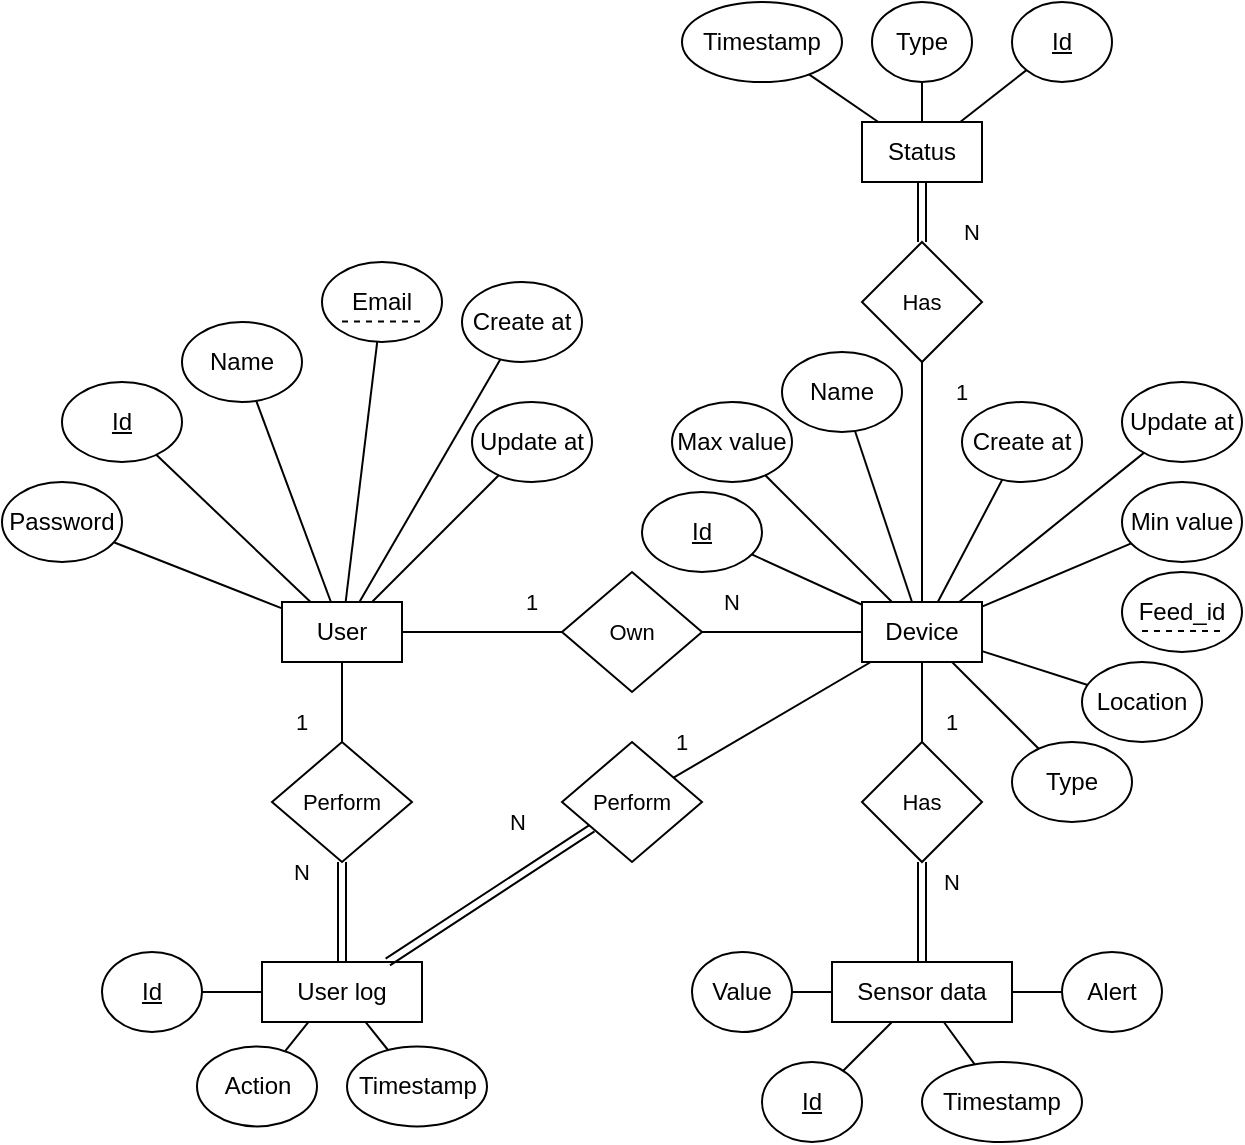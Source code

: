 <mxfile version="24.7.8">
  <diagram name="Page-1" id="jaJfqy32BlPvXBbWafyM">
    <mxGraphModel dx="1195" dy="1524" grid="1" gridSize="10" guides="1" tooltips="1" connect="1" arrows="1" fold="1" page="1" pageScale="1" pageWidth="1169" pageHeight="827" math="0" shadow="0">
      <root>
        <mxCell id="0" />
        <mxCell id="1" parent="0" />
        <mxCell id="_8KB8Ig3Bxyy8Yuee4_m-85" style="edgeStyle=none;shape=connector;rounded=0;orthogonalLoop=1;jettySize=auto;html=1;strokeColor=default;align=center;verticalAlign=middle;fontFamily=Helvetica;fontSize=11;fontColor=default;labelBackgroundColor=default;endArrow=none;endFill=0;" parent="1" source="_8KB8Ig3Bxyy8Yuee4_m-84" target="_8KB8Ig3Bxyy8Yuee4_m-5" edge="1">
          <mxGeometry relative="1" as="geometry" />
        </mxCell>
        <mxCell id="_8KB8Ig3Bxyy8Yuee4_m-56" style="edgeStyle=none;shape=connector;rounded=0;orthogonalLoop=1;jettySize=auto;html=1;strokeColor=default;align=center;verticalAlign=middle;fontFamily=Helvetica;fontSize=11;fontColor=default;labelBackgroundColor=default;endArrow=none;endFill=0;" parent="1" source="_8KB8Ig3Bxyy8Yuee4_m-55" target="_8KB8Ig3Bxyy8Yuee4_m-5" edge="1">
          <mxGeometry relative="1" as="geometry" />
        </mxCell>
        <mxCell id="_8KB8Ig3Bxyy8Yuee4_m-39" value="" style="edgeStyle=none;shape=connector;rounded=0;orthogonalLoop=1;jettySize=auto;html=1;strokeColor=default;align=center;verticalAlign=middle;fontFamily=Helvetica;fontSize=11;fontColor=default;labelBackgroundColor=default;endArrow=none;endFill=0;" parent="1" source="_8KB8Ig3Bxyy8Yuee4_m-1" target="_8KB8Ig3Bxyy8Yuee4_m-37" edge="1">
          <mxGeometry relative="1" as="geometry" />
        </mxCell>
        <mxCell id="J0UW6QxLmxCcvmy9IE3s-6" value="" style="edgeStyle=orthogonalEdgeStyle;rounded=0;orthogonalLoop=1;jettySize=auto;html=1;startArrow=none;startFill=0;endArrow=none;endFill=0;" parent="1" source="_8KB8Ig3Bxyy8Yuee4_m-1" target="J0UW6QxLmxCcvmy9IE3s-5" edge="1">
          <mxGeometry relative="1" as="geometry" />
        </mxCell>
        <mxCell id="_8KB8Ig3Bxyy8Yuee4_m-1" value="User" style="rounded=0;whiteSpace=wrap;html=1;" parent="1" vertex="1">
          <mxGeometry x="310" y="210" width="60" height="30" as="geometry" />
        </mxCell>
        <mxCell id="_8KB8Ig3Bxyy8Yuee4_m-78" value="" style="edgeStyle=none;shape=connector;rounded=0;orthogonalLoop=1;jettySize=auto;html=1;strokeColor=default;align=center;verticalAlign=middle;fontFamily=Helvetica;fontSize=11;fontColor=default;labelBackgroundColor=default;endArrow=none;endFill=0;" parent="1" source="_8KB8Ig3Bxyy8Yuee4_m-5" target="_8KB8Ig3Bxyy8Yuee4_m-77" edge="1">
          <mxGeometry relative="1" as="geometry" />
        </mxCell>
        <mxCell id="J0UW6QxLmxCcvmy9IE3s-9" style="edgeStyle=none;shape=connector;rounded=0;orthogonalLoop=1;jettySize=auto;html=1;strokeColor=default;align=center;verticalAlign=middle;fontFamily=Helvetica;fontSize=11;fontColor=default;labelBackgroundColor=default;startArrow=none;startFill=0;endArrow=none;endFill=0;" parent="1" source="_8KB8Ig3Bxyy8Yuee4_m-5" target="J0UW6QxLmxCcvmy9IE3s-8" edge="1">
          <mxGeometry relative="1" as="geometry" />
        </mxCell>
        <mxCell id="4ZJPIbdeTPFLNm4qBbml-3" style="rounded=0;orthogonalLoop=1;jettySize=auto;html=1;endArrow=none;endFill=0;" parent="1" source="_8KB8Ig3Bxyy8Yuee4_m-5" target="4ZJPIbdeTPFLNm4qBbml-2" edge="1">
          <mxGeometry relative="1" as="geometry" />
        </mxCell>
        <mxCell id="_8KB8Ig3Bxyy8Yuee4_m-5" value="&lt;div&gt;Device&lt;/div&gt;" style="rounded=0;whiteSpace=wrap;html=1;" parent="1" vertex="1">
          <mxGeometry x="600" y="210" width="60" height="30" as="geometry" />
        </mxCell>
        <mxCell id="J0UW6QxLmxCcvmy9IE3s-2" style="rounded=0;orthogonalLoop=1;jettySize=auto;html=1;endArrow=none;endFill=0;" parent="1" source="_8KB8Ig3Bxyy8Yuee4_m-6" target="J0UW6QxLmxCcvmy9IE3s-1" edge="1">
          <mxGeometry relative="1" as="geometry" />
        </mxCell>
        <mxCell id="_8KB8Ig3Bxyy8Yuee4_m-6" value="&lt;div&gt;Sensor data&lt;/div&gt;" style="rounded=0;whiteSpace=wrap;html=1;" parent="1" vertex="1">
          <mxGeometry x="585" y="390" width="90" height="30" as="geometry" />
        </mxCell>
        <mxCell id="_8KB8Ig3Bxyy8Yuee4_m-10" style="rounded=0;orthogonalLoop=1;jettySize=auto;html=1;endArrow=none;endFill=0;" parent="1" source="_8KB8Ig3Bxyy8Yuee4_m-9" target="_8KB8Ig3Bxyy8Yuee4_m-1" edge="1">
          <mxGeometry relative="1" as="geometry" />
        </mxCell>
        <mxCell id="_8KB8Ig3Bxyy8Yuee4_m-9" value="&lt;u&gt;Id&lt;/u&gt;" style="ellipse;whiteSpace=wrap;html=1;" parent="1" vertex="1">
          <mxGeometry x="200" y="100" width="60" height="40" as="geometry" />
        </mxCell>
        <mxCell id="_8KB8Ig3Bxyy8Yuee4_m-14" value="" style="edgeStyle=none;shape=connector;rounded=0;orthogonalLoop=1;jettySize=auto;html=1;strokeColor=default;align=center;verticalAlign=middle;fontFamily=Helvetica;fontSize=11;fontColor=default;labelBackgroundColor=default;endArrow=none;endFill=0;" parent="1" source="_8KB8Ig3Bxyy8Yuee4_m-12" target="_8KB8Ig3Bxyy8Yuee4_m-1" edge="1">
          <mxGeometry relative="1" as="geometry" />
        </mxCell>
        <mxCell id="_8KB8Ig3Bxyy8Yuee4_m-12" value="Name" style="ellipse;whiteSpace=wrap;html=1;" parent="1" vertex="1">
          <mxGeometry x="260" y="70" width="60" height="40" as="geometry" />
        </mxCell>
        <mxCell id="_8KB8Ig3Bxyy8Yuee4_m-15" style="edgeStyle=none;shape=connector;rounded=0;orthogonalLoop=1;jettySize=auto;html=1;strokeColor=default;align=center;verticalAlign=middle;fontFamily=Helvetica;fontSize=11;fontColor=default;labelBackgroundColor=default;endArrow=none;endFill=0;" parent="1" source="_8KB8Ig3Bxyy8Yuee4_m-13" target="_8KB8Ig3Bxyy8Yuee4_m-1" edge="1">
          <mxGeometry relative="1" as="geometry" />
        </mxCell>
        <mxCell id="_8KB8Ig3Bxyy8Yuee4_m-13" value="Email" style="ellipse;whiteSpace=wrap;html=1;" parent="1" vertex="1">
          <mxGeometry x="330" y="40" width="60" height="40" as="geometry" />
        </mxCell>
        <mxCell id="_8KB8Ig3Bxyy8Yuee4_m-17" style="edgeStyle=none;shape=connector;rounded=0;orthogonalLoop=1;jettySize=auto;html=1;strokeColor=default;align=center;verticalAlign=middle;fontFamily=Helvetica;fontSize=11;fontColor=default;labelBackgroundColor=default;endArrow=none;endFill=0;" parent="1" source="_8KB8Ig3Bxyy8Yuee4_m-16" target="_8KB8Ig3Bxyy8Yuee4_m-1" edge="1">
          <mxGeometry relative="1" as="geometry" />
        </mxCell>
        <mxCell id="_8KB8Ig3Bxyy8Yuee4_m-16" value="Password" style="ellipse;whiteSpace=wrap;html=1;" parent="1" vertex="1">
          <mxGeometry x="170" y="150" width="60" height="40" as="geometry" />
        </mxCell>
        <mxCell id="_8KB8Ig3Bxyy8Yuee4_m-19" style="edgeStyle=none;shape=connector;rounded=0;orthogonalLoop=1;jettySize=auto;html=1;strokeColor=default;align=center;verticalAlign=middle;fontFamily=Helvetica;fontSize=11;fontColor=default;labelBackgroundColor=default;endArrow=none;endFill=0;" parent="1" source="_8KB8Ig3Bxyy8Yuee4_m-18" target="_8KB8Ig3Bxyy8Yuee4_m-1" edge="1">
          <mxGeometry relative="1" as="geometry" />
        </mxCell>
        <mxCell id="_8KB8Ig3Bxyy8Yuee4_m-18" value="Create at" style="ellipse;whiteSpace=wrap;html=1;" parent="1" vertex="1">
          <mxGeometry x="400" y="50" width="60" height="40" as="geometry" />
        </mxCell>
        <mxCell id="_8KB8Ig3Bxyy8Yuee4_m-21" style="edgeStyle=none;shape=connector;rounded=0;orthogonalLoop=1;jettySize=auto;html=1;strokeColor=default;align=center;verticalAlign=middle;fontFamily=Helvetica;fontSize=11;fontColor=default;labelBackgroundColor=default;endArrow=none;endFill=0;" parent="1" source="_8KB8Ig3Bxyy8Yuee4_m-20" target="_8KB8Ig3Bxyy8Yuee4_m-1" edge="1">
          <mxGeometry relative="1" as="geometry" />
        </mxCell>
        <mxCell id="_8KB8Ig3Bxyy8Yuee4_m-20" value="Update at" style="ellipse;whiteSpace=wrap;html=1;" parent="1" vertex="1">
          <mxGeometry x="405" y="110" width="60" height="40" as="geometry" />
        </mxCell>
        <mxCell id="_8KB8Ig3Bxyy8Yuee4_m-40" value="" style="edgeStyle=none;shape=connector;rounded=0;orthogonalLoop=1;jettySize=auto;html=1;strokeColor=default;align=center;verticalAlign=middle;fontFamily=Helvetica;fontSize=11;fontColor=default;labelBackgroundColor=default;endArrow=none;endFill=0;" parent="1" source="_8KB8Ig3Bxyy8Yuee4_m-37" target="_8KB8Ig3Bxyy8Yuee4_m-5" edge="1">
          <mxGeometry relative="1" as="geometry" />
        </mxCell>
        <mxCell id="_8KB8Ig3Bxyy8Yuee4_m-37" value="Own" style="rhombus;whiteSpace=wrap;html=1;fontFamily=Helvetica;fontSize=11;fontColor=default;labelBackgroundColor=default;" parent="1" vertex="1">
          <mxGeometry x="450" y="195" width="70" height="60" as="geometry" />
        </mxCell>
        <mxCell id="_8KB8Ig3Bxyy8Yuee4_m-41" value="1" style="text;html=1;align=center;verticalAlign=middle;whiteSpace=wrap;rounded=0;fontFamily=Helvetica;fontSize=11;fontColor=default;labelBackgroundColor=default;" parent="1" vertex="1">
          <mxGeometry x="420" y="195" width="30" height="30" as="geometry" />
        </mxCell>
        <mxCell id="_8KB8Ig3Bxyy8Yuee4_m-42" value="N" style="text;html=1;align=center;verticalAlign=middle;whiteSpace=wrap;rounded=0;fontFamily=Helvetica;fontSize=11;fontColor=default;labelBackgroundColor=default;" parent="1" vertex="1">
          <mxGeometry x="520" y="195" width="30" height="30" as="geometry" />
        </mxCell>
        <mxCell id="_8KB8Ig3Bxyy8Yuee4_m-44" style="edgeStyle=none;shape=connector;rounded=0;orthogonalLoop=1;jettySize=auto;html=1;strokeColor=default;align=center;verticalAlign=middle;fontFamily=Helvetica;fontSize=11;fontColor=default;labelBackgroundColor=default;endArrow=none;endFill=0;" parent="1" source="_8KB8Ig3Bxyy8Yuee4_m-43" target="_8KB8Ig3Bxyy8Yuee4_m-5" edge="1">
          <mxGeometry relative="1" as="geometry" />
        </mxCell>
        <mxCell id="_8KB8Ig3Bxyy8Yuee4_m-43" value="&lt;u&gt;Id&lt;/u&gt;" style="ellipse;whiteSpace=wrap;html=1;" parent="1" vertex="1">
          <mxGeometry x="490" y="155" width="60" height="40" as="geometry" />
        </mxCell>
        <mxCell id="_8KB8Ig3Bxyy8Yuee4_m-46" style="edgeStyle=none;shape=connector;rounded=0;orthogonalLoop=1;jettySize=auto;html=1;strokeColor=default;align=center;verticalAlign=middle;fontFamily=Helvetica;fontSize=11;fontColor=default;labelBackgroundColor=default;endArrow=none;endFill=0;" parent="1" source="_8KB8Ig3Bxyy8Yuee4_m-45" target="_8KB8Ig3Bxyy8Yuee4_m-5" edge="1">
          <mxGeometry relative="1" as="geometry" />
        </mxCell>
        <mxCell id="_8KB8Ig3Bxyy8Yuee4_m-45" value="Name" style="ellipse;whiteSpace=wrap;html=1;" parent="1" vertex="1">
          <mxGeometry x="560" y="85" width="60" height="40" as="geometry" />
        </mxCell>
        <mxCell id="_8KB8Ig3Bxyy8Yuee4_m-48" style="edgeStyle=none;shape=connector;rounded=0;orthogonalLoop=1;jettySize=auto;html=1;strokeColor=default;align=center;verticalAlign=middle;fontFamily=Helvetica;fontSize=11;fontColor=default;labelBackgroundColor=default;endArrow=none;endFill=0;" parent="1" source="_8KB8Ig3Bxyy8Yuee4_m-47" target="_8KB8Ig3Bxyy8Yuee4_m-5" edge="1">
          <mxGeometry relative="1" as="geometry" />
        </mxCell>
        <mxCell id="_8KB8Ig3Bxyy8Yuee4_m-47" value="Type" style="ellipse;whiteSpace=wrap;html=1;" parent="1" vertex="1">
          <mxGeometry x="675" y="280" width="60" height="40" as="geometry" />
        </mxCell>
        <mxCell id="_8KB8Ig3Bxyy8Yuee4_m-52" style="edgeStyle=none;shape=connector;rounded=0;orthogonalLoop=1;jettySize=auto;html=1;strokeColor=default;align=center;verticalAlign=middle;fontFamily=Helvetica;fontSize=11;fontColor=default;labelBackgroundColor=default;endArrow=none;endFill=0;" parent="1" source="_8KB8Ig3Bxyy8Yuee4_m-50" target="_8KB8Ig3Bxyy8Yuee4_m-5" edge="1">
          <mxGeometry relative="1" as="geometry" />
        </mxCell>
        <mxCell id="_8KB8Ig3Bxyy8Yuee4_m-54" style="edgeStyle=none;shape=connector;rounded=0;orthogonalLoop=1;jettySize=auto;html=1;strokeColor=default;align=center;verticalAlign=middle;fontFamily=Helvetica;fontSize=11;fontColor=default;labelBackgroundColor=default;endArrow=none;endFill=0;" parent="1" source="_8KB8Ig3Bxyy8Yuee4_m-53" target="_8KB8Ig3Bxyy8Yuee4_m-5" edge="1">
          <mxGeometry relative="1" as="geometry" />
        </mxCell>
        <mxCell id="_8KB8Ig3Bxyy8Yuee4_m-50" value="Location" style="ellipse;whiteSpace=wrap;html=1;" parent="1" vertex="1">
          <mxGeometry x="710" y="240" width="60" height="40" as="geometry" />
        </mxCell>
        <mxCell id="_8KB8Ig3Bxyy8Yuee4_m-53" value="Create at" style="ellipse;whiteSpace=wrap;html=1;" parent="1" vertex="1">
          <mxGeometry x="650" y="110" width="60" height="40" as="geometry" />
        </mxCell>
        <mxCell id="_8KB8Ig3Bxyy8Yuee4_m-55" value="Update at" style="ellipse;whiteSpace=wrap;html=1;" parent="1" vertex="1">
          <mxGeometry x="730" y="100" width="60" height="40" as="geometry" />
        </mxCell>
        <mxCell id="_8KB8Ig3Bxyy8Yuee4_m-72" style="edgeStyle=none;shape=connector;rounded=0;orthogonalLoop=1;jettySize=auto;html=1;strokeColor=default;align=center;verticalAlign=middle;fontFamily=Helvetica;fontSize=11;fontColor=default;labelBackgroundColor=default;endArrow=none;endFill=0;" parent="1" source="_8KB8Ig3Bxyy8Yuee4_m-71" edge="1">
          <mxGeometry relative="1" as="geometry">
            <mxPoint x="323.263" y="419.997" as="targetPoint" />
          </mxGeometry>
        </mxCell>
        <mxCell id="_8KB8Ig3Bxyy8Yuee4_m-71" value="Action" style="ellipse;whiteSpace=wrap;html=1;" parent="1" vertex="1">
          <mxGeometry x="267.5" y="432.2" width="60" height="40" as="geometry" />
        </mxCell>
        <mxCell id="_8KB8Ig3Bxyy8Yuee4_m-74" style="edgeStyle=none;shape=connector;rounded=0;orthogonalLoop=1;jettySize=auto;html=1;strokeColor=default;align=center;verticalAlign=middle;fontFamily=Helvetica;fontSize=11;fontColor=default;labelBackgroundColor=default;endArrow=none;endFill=0;" parent="1" source="_8KB8Ig3Bxyy8Yuee4_m-73" edge="1">
          <mxGeometry relative="1" as="geometry">
            <mxPoint x="351.737" y="419.997" as="targetPoint" />
          </mxGeometry>
        </mxCell>
        <mxCell id="_8KB8Ig3Bxyy8Yuee4_m-73" value="Timestamp" style="ellipse;whiteSpace=wrap;html=1;" parent="1" vertex="1">
          <mxGeometry x="342.5" y="432.2" width="70" height="40" as="geometry" />
        </mxCell>
        <mxCell id="_8KB8Ig3Bxyy8Yuee4_m-79" value="" style="edgeStyle=none;shape=link;rounded=0;orthogonalLoop=1;jettySize=auto;html=1;strokeColor=default;align=center;verticalAlign=middle;fontFamily=Helvetica;fontSize=11;fontColor=default;labelBackgroundColor=default;endArrow=none;endFill=0;" parent="1" source="_8KB8Ig3Bxyy8Yuee4_m-77" target="_8KB8Ig3Bxyy8Yuee4_m-6" edge="1">
          <mxGeometry relative="1" as="geometry" />
        </mxCell>
        <mxCell id="_8KB8Ig3Bxyy8Yuee4_m-77" value="Has" style="rhombus;whiteSpace=wrap;html=1;fontFamily=Helvetica;fontSize=11;fontColor=default;labelBackgroundColor=default;" parent="1" vertex="1">
          <mxGeometry x="600" y="280" width="60" height="60" as="geometry" />
        </mxCell>
        <mxCell id="_8KB8Ig3Bxyy8Yuee4_m-80" value="N" style="text;html=1;align=center;verticalAlign=middle;whiteSpace=wrap;rounded=0;fontFamily=Helvetica;fontSize=11;fontColor=default;labelBackgroundColor=default;" parent="1" vertex="1">
          <mxGeometry x="630" y="335" width="30" height="30" as="geometry" />
        </mxCell>
        <mxCell id="_8KB8Ig3Bxyy8Yuee4_m-81" value="1" style="text;html=1;align=center;verticalAlign=middle;whiteSpace=wrap;rounded=0;fontFamily=Helvetica;fontSize=11;fontColor=default;labelBackgroundColor=default;" parent="1" vertex="1">
          <mxGeometry x="630" y="255" width="30" height="30" as="geometry" />
        </mxCell>
        <mxCell id="_8KB8Ig3Bxyy8Yuee4_m-83" style="edgeStyle=none;shape=connector;rounded=0;orthogonalLoop=1;jettySize=auto;html=1;strokeColor=default;align=center;verticalAlign=middle;fontFamily=Helvetica;fontSize=11;fontColor=default;labelBackgroundColor=default;endArrow=none;endFill=0;" parent="1" source="_8KB8Ig3Bxyy8Yuee4_m-82" target="_8KB8Ig3Bxyy8Yuee4_m-5" edge="1">
          <mxGeometry relative="1" as="geometry" />
        </mxCell>
        <mxCell id="_8KB8Ig3Bxyy8Yuee4_m-82" value="Min value" style="ellipse;whiteSpace=wrap;html=1;" parent="1" vertex="1">
          <mxGeometry x="730" y="150" width="60" height="40" as="geometry" />
        </mxCell>
        <mxCell id="_8KB8Ig3Bxyy8Yuee4_m-84" value="Max value" style="ellipse;whiteSpace=wrap;html=1;" parent="1" vertex="1">
          <mxGeometry x="505" y="110" width="60" height="40" as="geometry" />
        </mxCell>
        <mxCell id="_8KB8Ig3Bxyy8Yuee4_m-100" style="edgeStyle=none;shape=connector;rounded=0;orthogonalLoop=1;jettySize=auto;html=1;strokeColor=default;align=center;verticalAlign=middle;fontFamily=Helvetica;fontSize=11;fontColor=default;labelBackgroundColor=default;endArrow=none;endFill=0;" parent="1" source="_8KB8Ig3Bxyy8Yuee4_m-99" target="_8KB8Ig3Bxyy8Yuee4_m-6" edge="1">
          <mxGeometry relative="1" as="geometry" />
        </mxCell>
        <mxCell id="_8KB8Ig3Bxyy8Yuee4_m-99" value="Value" style="ellipse;whiteSpace=wrap;html=1;" parent="1" vertex="1">
          <mxGeometry x="515" y="385" width="50" height="40" as="geometry" />
        </mxCell>
        <mxCell id="_8KB8Ig3Bxyy8Yuee4_m-103" style="edgeStyle=none;shape=connector;rounded=0;orthogonalLoop=1;jettySize=auto;html=1;strokeColor=default;align=center;verticalAlign=middle;fontFamily=Helvetica;fontSize=11;fontColor=default;labelBackgroundColor=default;endArrow=none;endFill=0;" parent="1" source="_8KB8Ig3Bxyy8Yuee4_m-101" target="_8KB8Ig3Bxyy8Yuee4_m-6" edge="1">
          <mxGeometry relative="1" as="geometry" />
        </mxCell>
        <mxCell id="_8KB8Ig3Bxyy8Yuee4_m-101" value="&lt;u&gt;Id&lt;/u&gt;" style="ellipse;whiteSpace=wrap;html=1;" parent="1" vertex="1">
          <mxGeometry x="550" y="440" width="50" height="40" as="geometry" />
        </mxCell>
        <mxCell id="J0UW6QxLmxCcvmy9IE3s-1" value="Timestamp" style="ellipse;whiteSpace=wrap;html=1;" parent="1" vertex="1">
          <mxGeometry x="630" y="440" width="80" height="40" as="geometry" />
        </mxCell>
        <mxCell id="J0UW6QxLmxCcvmy9IE3s-4" value="User log" style="rounded=0;whiteSpace=wrap;html=1;" parent="1" vertex="1">
          <mxGeometry x="300" y="390" width="80" height="30" as="geometry" />
        </mxCell>
        <mxCell id="J0UW6QxLmxCcvmy9IE3s-7" value="" style="shape=link;rounded=0;orthogonalLoop=1;jettySize=auto;html=1;strokeColor=default;align=center;verticalAlign=middle;fontFamily=Helvetica;fontSize=11;fontColor=default;labelBackgroundColor=default;startArrow=none;startFill=0;endArrow=none;endFill=0;" parent="1" source="J0UW6QxLmxCcvmy9IE3s-5" target="J0UW6QxLmxCcvmy9IE3s-4" edge="1">
          <mxGeometry relative="1" as="geometry" />
        </mxCell>
        <mxCell id="J0UW6QxLmxCcvmy9IE3s-5" value="Perform" style="rhombus;whiteSpace=wrap;html=1;fontFamily=Helvetica;fontSize=11;fontColor=default;labelBackgroundColor=default;" parent="1" vertex="1">
          <mxGeometry x="305" y="280" width="70" height="60" as="geometry" />
        </mxCell>
        <mxCell id="J0UW6QxLmxCcvmy9IE3s-10" style="edgeStyle=none;shape=link;rounded=0;orthogonalLoop=1;jettySize=auto;html=1;strokeColor=default;align=center;verticalAlign=middle;fontFamily=Helvetica;fontSize=11;fontColor=default;labelBackgroundColor=default;startArrow=none;startFill=0;endArrow=none;endFill=0;" parent="1" source="J0UW6QxLmxCcvmy9IE3s-8" target="J0UW6QxLmxCcvmy9IE3s-4" edge="1">
          <mxGeometry relative="1" as="geometry" />
        </mxCell>
        <mxCell id="J0UW6QxLmxCcvmy9IE3s-8" value="Perform" style="rhombus;whiteSpace=wrap;html=1;fontFamily=Helvetica;fontSize=11;fontColor=default;labelBackgroundColor=default;" parent="1" vertex="1">
          <mxGeometry x="450" y="280" width="70" height="60" as="geometry" />
        </mxCell>
        <mxCell id="J0UW6QxLmxCcvmy9IE3s-11" value="N" style="text;html=1;align=center;verticalAlign=middle;whiteSpace=wrap;rounded=0;fontFamily=Helvetica;fontSize=11;fontColor=default;labelBackgroundColor=default;" parent="1" vertex="1">
          <mxGeometry x="412.5" y="305" width="30" height="30" as="geometry" />
        </mxCell>
        <mxCell id="J0UW6QxLmxCcvmy9IE3s-12" value="1" style="text;html=1;align=center;verticalAlign=middle;whiteSpace=wrap;rounded=0;fontFamily=Helvetica;fontSize=11;fontColor=default;labelBackgroundColor=default;" parent="1" vertex="1">
          <mxGeometry x="495" y="265" width="30" height="30" as="geometry" />
        </mxCell>
        <mxCell id="J0UW6QxLmxCcvmy9IE3s-13" value="N" style="text;html=1;align=center;verticalAlign=middle;whiteSpace=wrap;rounded=0;fontFamily=Helvetica;fontSize=11;fontColor=default;labelBackgroundColor=default;" parent="1" vertex="1">
          <mxGeometry x="305" y="330" width="30" height="30" as="geometry" />
        </mxCell>
        <mxCell id="J0UW6QxLmxCcvmy9IE3s-15" value="1" style="text;html=1;align=center;verticalAlign=middle;whiteSpace=wrap;rounded=0;fontFamily=Helvetica;fontSize=11;fontColor=default;labelBackgroundColor=default;" parent="1" vertex="1">
          <mxGeometry x="305" y="255" width="30" height="30" as="geometry" />
        </mxCell>
        <mxCell id="4ZJPIbdeTPFLNm4qBbml-1" value="&lt;div&gt;Status&lt;/div&gt;" style="rounded=0;whiteSpace=wrap;html=1;" parent="1" vertex="1">
          <mxGeometry x="600" y="-30" width="60" height="30" as="geometry" />
        </mxCell>
        <mxCell id="4ZJPIbdeTPFLNm4qBbml-4" style="edgeStyle=none;shape=link;rounded=0;orthogonalLoop=1;jettySize=auto;html=1;strokeColor=default;align=center;verticalAlign=middle;fontFamily=Helvetica;fontSize=11;fontColor=default;labelBackgroundColor=default;endArrow=none;endFill=0;" parent="1" source="4ZJPIbdeTPFLNm4qBbml-2" target="4ZJPIbdeTPFLNm4qBbml-1" edge="1">
          <mxGeometry relative="1" as="geometry" />
        </mxCell>
        <mxCell id="4ZJPIbdeTPFLNm4qBbml-2" value="Has" style="rhombus;whiteSpace=wrap;html=1;fontFamily=Helvetica;fontSize=11;fontColor=default;labelBackgroundColor=default;" parent="1" vertex="1">
          <mxGeometry x="600" y="30" width="60" height="60" as="geometry" />
        </mxCell>
        <mxCell id="4ZJPIbdeTPFLNm4qBbml-6" style="edgeStyle=none;shape=connector;rounded=0;orthogonalLoop=1;jettySize=auto;html=1;strokeColor=default;align=center;verticalAlign=middle;fontFamily=Helvetica;fontSize=11;fontColor=default;labelBackgroundColor=default;endArrow=none;endFill=0;" parent="1" source="4ZJPIbdeTPFLNm4qBbml-5" target="4ZJPIbdeTPFLNm4qBbml-1" edge="1">
          <mxGeometry relative="1" as="geometry" />
        </mxCell>
        <mxCell id="4ZJPIbdeTPFLNm4qBbml-5" value="Timestamp" style="ellipse;whiteSpace=wrap;html=1;" parent="1" vertex="1">
          <mxGeometry x="510" y="-90" width="80" height="40" as="geometry" />
        </mxCell>
        <mxCell id="4ZJPIbdeTPFLNm4qBbml-8" style="edgeStyle=none;shape=connector;rounded=0;orthogonalLoop=1;jettySize=auto;html=1;strokeColor=default;align=center;verticalAlign=middle;fontFamily=Helvetica;fontSize=11;fontColor=default;labelBackgroundColor=default;endArrow=none;endFill=0;" parent="1" source="4ZJPIbdeTPFLNm4qBbml-7" target="4ZJPIbdeTPFLNm4qBbml-1" edge="1">
          <mxGeometry relative="1" as="geometry" />
        </mxCell>
        <mxCell id="4ZJPIbdeTPFLNm4qBbml-7" value="Type" style="ellipse;whiteSpace=wrap;html=1;" parent="1" vertex="1">
          <mxGeometry x="605" y="-90" width="50" height="40" as="geometry" />
        </mxCell>
        <mxCell id="4ZJPIbdeTPFLNm4qBbml-10" style="edgeStyle=none;shape=connector;rounded=0;orthogonalLoop=1;jettySize=auto;html=1;strokeColor=default;align=center;verticalAlign=middle;fontFamily=Helvetica;fontSize=11;fontColor=default;labelBackgroundColor=default;endArrow=none;endFill=0;" parent="1" source="4ZJPIbdeTPFLNm4qBbml-9" target="4ZJPIbdeTPFLNm4qBbml-1" edge="1">
          <mxGeometry relative="1" as="geometry" />
        </mxCell>
        <mxCell id="4ZJPIbdeTPFLNm4qBbml-9" value="&lt;u&gt;Id&lt;/u&gt;" style="ellipse;whiteSpace=wrap;html=1;" parent="1" vertex="1">
          <mxGeometry x="675" y="-90" width="50" height="40" as="geometry" />
        </mxCell>
        <mxCell id="4ZJPIbdeTPFLNm4qBbml-11" value="N" style="text;html=1;align=center;verticalAlign=middle;whiteSpace=wrap;rounded=0;fontFamily=Helvetica;fontSize=11;fontColor=default;labelBackgroundColor=default;" parent="1" vertex="1">
          <mxGeometry x="640" y="10" width="30" height="30" as="geometry" />
        </mxCell>
        <mxCell id="4ZJPIbdeTPFLNm4qBbml-12" value="1" style="text;html=1;align=center;verticalAlign=middle;whiteSpace=wrap;rounded=0;fontFamily=Helvetica;fontSize=11;fontColor=default;labelBackgroundColor=default;" parent="1" vertex="1">
          <mxGeometry x="635" y="90" width="30" height="30" as="geometry" />
        </mxCell>
        <mxCell id="4ZJPIbdeTPFLNm4qBbml-20" value="" style="edgeStyle=none;shape=connector;rounded=0;orthogonalLoop=1;jettySize=auto;html=1;strokeColor=default;align=center;verticalAlign=middle;fontFamily=Helvetica;fontSize=11;fontColor=default;labelBackgroundColor=default;endArrow=none;endFill=0;" parent="1" source="4ZJPIbdeTPFLNm4qBbml-19" target="J0UW6QxLmxCcvmy9IE3s-4" edge="1">
          <mxGeometry relative="1" as="geometry" />
        </mxCell>
        <mxCell id="4ZJPIbdeTPFLNm4qBbml-19" value="&lt;u&gt;Id&lt;/u&gt;" style="ellipse;whiteSpace=wrap;html=1;" parent="1" vertex="1">
          <mxGeometry x="220" y="385" width="50" height="40" as="geometry" />
        </mxCell>
        <mxCell id="4ZJPIbdeTPFLNm4qBbml-22" value="" style="endArrow=none;dashed=1;html=1;rounded=0;strokeColor=default;align=center;verticalAlign=middle;fontFamily=Helvetica;fontSize=11;fontColor=default;labelBackgroundColor=default;" parent="1" edge="1">
          <mxGeometry width="50" height="50" relative="1" as="geometry">
            <mxPoint x="340" y="69.71" as="sourcePoint" />
            <mxPoint x="380" y="69.71" as="targetPoint" />
          </mxGeometry>
        </mxCell>
        <mxCell id="DiUTaXY1z-FhLtK7Zl_M-2" style="rounded=0;orthogonalLoop=1;jettySize=auto;html=1;endArrow=none;endFill=0;" parent="1" source="DiUTaXY1z-FhLtK7Zl_M-1" target="_8KB8Ig3Bxyy8Yuee4_m-6" edge="1">
          <mxGeometry relative="1" as="geometry" />
        </mxCell>
        <mxCell id="DiUTaXY1z-FhLtK7Zl_M-1" value="Alert" style="ellipse;whiteSpace=wrap;html=1;" parent="1" vertex="1">
          <mxGeometry x="700" y="385" width="50" height="40" as="geometry" />
        </mxCell>
        <mxCell id="1CbHhzrJng4AEGQYS05U-1" value="Feed_id" style="ellipse;whiteSpace=wrap;html=1;" vertex="1" parent="1">
          <mxGeometry x="730" y="195" width="60" height="40" as="geometry" />
        </mxCell>
        <mxCell id="1CbHhzrJng4AEGQYS05U-2" value="" style="endArrow=none;dashed=1;html=1;rounded=0;strokeColor=default;align=center;verticalAlign=middle;fontFamily=Helvetica;fontSize=11;fontColor=default;labelBackgroundColor=default;" edge="1" parent="1">
          <mxGeometry width="50" height="50" relative="1" as="geometry">
            <mxPoint x="740" y="224.52" as="sourcePoint" />
            <mxPoint x="780" y="224.52" as="targetPoint" />
          </mxGeometry>
        </mxCell>
      </root>
    </mxGraphModel>
  </diagram>
</mxfile>
